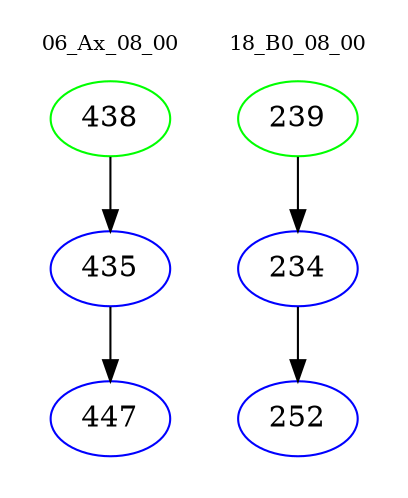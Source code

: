 digraph{
subgraph cluster_0 {
color = white
label = "06_Ax_08_00";
fontsize=10;
T0_438 [label="438", color="green"]
T0_438 -> T0_435 [color="black"]
T0_435 [label="435", color="blue"]
T0_435 -> T0_447 [color="black"]
T0_447 [label="447", color="blue"]
}
subgraph cluster_1 {
color = white
label = "18_B0_08_00";
fontsize=10;
T1_239 [label="239", color="green"]
T1_239 -> T1_234 [color="black"]
T1_234 [label="234", color="blue"]
T1_234 -> T1_252 [color="black"]
T1_252 [label="252", color="blue"]
}
}

